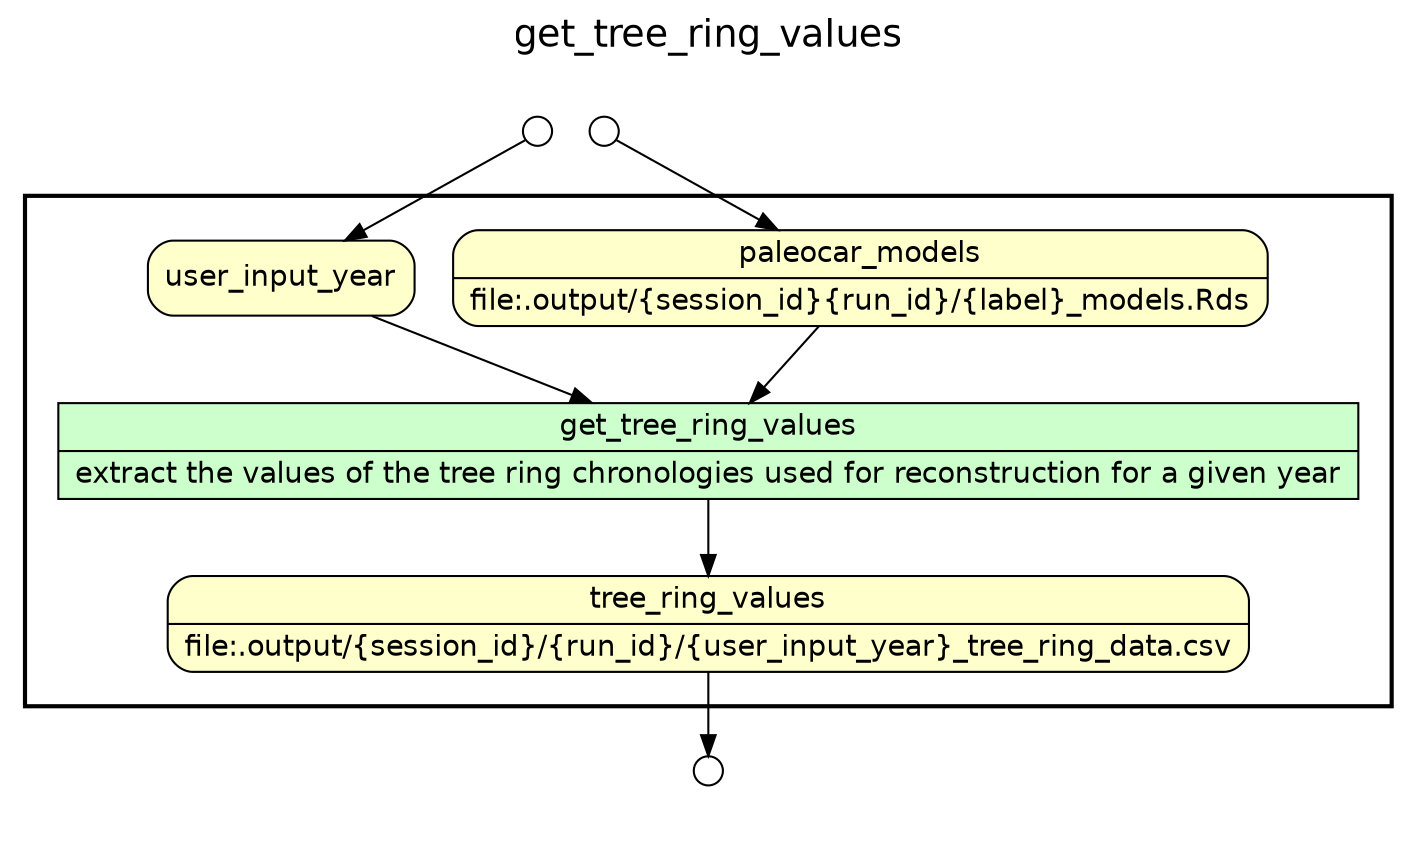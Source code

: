 
/* Start of top-level graph */
digraph Workflow {
rankdir=TB

/* Title for graph */
fontname=Helvetica; fontsize=18; labelloc=t
label=get_tree_ring_values

/* Start of double cluster for drawing box around nodes in workflow */
subgraph cluster_workflow_box_outer { label=""; color=black; penwidth=2
subgraph cluster_workflow_box_inner { label=""; penwidth=0

/* Style for nodes representing atomic programs in workflow */
node[shape=box style=filled fillcolor="#CCFFCC" peripheries=1 fontname=Helvetica]

/* Nodes representing atomic programs in workflow */
get_tree_ring_values [shape=record rankdir=LR label="{<f0> get_tree_ring_values |<f1> extract the values of the tree ring chronologies used for reconstruction for a given year}"];

/* Style for nodes representing non-parameter data channels in workflow */
node[shape=box style="rounded,filled" fillcolor="#FFFFCC" peripheries=1 fontname=Helvetica]

/* Nodes for non-parameter data channels in workflow */
tree_ring_values [shape=record rankdir=LR label="{<f0> tree_ring_values |<f1> file\:.output/\{session_id\}/\{run_id\}/\{user_input_year\}_tree_ring_data.csv}"];
paleocar_models [shape=record rankdir=LR label="{<f0> paleocar_models |<f1> file\:.output/\{session_id\}\{run_id\}/\{label\}_models.Rds}"];
user_input_year

/* Style for nodes representing parameter channels in workflow */
node[shape=box style="rounded,filled" fillcolor="#FCFCFC" peripheries=1 fontname=Helvetica]

/* Nodes representing parameter channels in workflow */

/* Edges representing connections between programs and channels */
get_tree_ring_values -> tree_ring_values
paleocar_models -> get_tree_ring_values
user_input_year -> get_tree_ring_values

/* End of double cluster for drawing box around nodes in workflow */
}}

/* Hidden double-cluster for grouping workflow input ports */
subgraph cluster_input_ports_group_outer { label=""; penwidth=0
subgraph cluster_input_ports_group_inner { label=""; penwidth=0

/* Style for nodes representing workflow input ports */
node[shape=circle style="rounded,filled" fillcolor="#FFFFFF" peripheries=1 fontname=Helvetica width=0.2]

/* Nodes representing workflow input ports */
paleocar_models_input_port [label=""]
user_input_year_input_port [label=""]

/* End of double-cluster for grouping workflow input ports */
}}

/* Hidden double-cluster for grouping workflow output ports */
subgraph cluster_output_ports_group_outer { label=""; penwidth=0
subgraph cluster_output_ports_group_inner { label=""; penwidth=0

/* Style for nodes representing workflow output ports */
node[shape=circle style="rounded,filled" fillcolor="#FFFFFF" peripheries=1 fontname=Helvetica width=0.2]

/* Nodes representing workflow output ports */
tree_ring_values_output_port [label=""]

/* End of double-cluster for grouping workflow output ports */
}}

/* Edges from input ports to channels */
paleocar_models_input_port -> paleocar_models
user_input_year_input_port -> user_input_year

/* Edges from channels to output ports */
tree_ring_values -> tree_ring_values_output_port

/* End of top-level graph */
}
